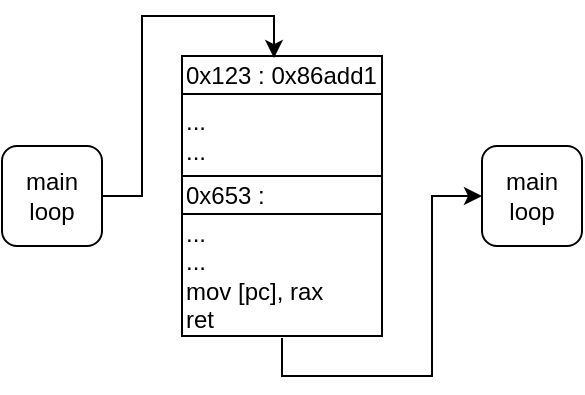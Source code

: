 <mxfile version="13.4.8" type="device"><diagram id="vPxJzHdChuSwUxNEqcOm" name="Page-1"><mxGraphModel dx="1038" dy="527" grid="1" gridSize="10" guides="1" tooltips="1" connect="1" arrows="1" fold="1" page="1" pageScale="1" pageWidth="850" pageHeight="1100" math="0" shadow="0"><root><mxCell id="0"/><mxCell id="1" parent="0"/><mxCell id="N9xjAHMJkhBv3z7uh4wi-7" value="" style="shape=table;html=1;whiteSpace=wrap;startSize=0;container=1;collapsible=0;childLayout=tableLayout;" vertex="1" parent="1"><mxGeometry x="210" y="140" width="100" height="140" as="geometry"/></mxCell><mxCell id="N9xjAHMJkhBv3z7uh4wi-8" value="" style="shape=partialRectangle;html=1;whiteSpace=wrap;collapsible=0;dropTarget=0;pointerEvents=0;fillColor=none;top=0;left=0;bottom=0;right=0;points=[[0,0.5],[1,0.5]];portConstraint=eastwest;" vertex="1" parent="N9xjAHMJkhBv3z7uh4wi-7"><mxGeometry width="100" height="19" as="geometry"/></mxCell><mxCell id="N9xjAHMJkhBv3z7uh4wi-9" value="&lt;div align=&quot;left&quot;&gt;0x123 : 0x86add1&lt;/div&gt;" style="shape=partialRectangle;html=1;whiteSpace=wrap;connectable=0;overflow=hidden;fillColor=none;top=0;left=0;bottom=0;right=0;align=left;" vertex="1" parent="N9xjAHMJkhBv3z7uh4wi-8"><mxGeometry width="100" height="19" as="geometry"/></mxCell><mxCell id="N9xjAHMJkhBv3z7uh4wi-10" value="" style="shape=partialRectangle;html=1;whiteSpace=wrap;collapsible=0;dropTarget=0;pointerEvents=0;fillColor=none;top=0;left=0;bottom=0;right=0;points=[[0,0.5],[1,0.5]];portConstraint=eastwest;" vertex="1" parent="N9xjAHMJkhBv3z7uh4wi-7"><mxGeometry y="19" width="100" height="41" as="geometry"/></mxCell><mxCell id="N9xjAHMJkhBv3z7uh4wi-11" value="&lt;div align=&quot;left&quot;&gt;...&lt;/div&gt;&lt;div align=&quot;left&quot;&gt;...&lt;br&gt;&lt;/div&gt;" style="shape=partialRectangle;html=1;whiteSpace=wrap;connectable=0;overflow=hidden;fillColor=none;top=0;left=0;bottom=0;right=0;align=left;" vertex="1" parent="N9xjAHMJkhBv3z7uh4wi-10"><mxGeometry width="100" height="41" as="geometry"/></mxCell><mxCell id="N9xjAHMJkhBv3z7uh4wi-12" value="" style="shape=partialRectangle;html=1;whiteSpace=wrap;collapsible=0;dropTarget=0;pointerEvents=0;fillColor=none;top=0;left=0;bottom=0;right=0;points=[[0,0.5],[1,0.5]];portConstraint=eastwest;align=left;" vertex="1" parent="N9xjAHMJkhBv3z7uh4wi-7"><mxGeometry y="60" width="100" height="19" as="geometry"/></mxCell><mxCell id="N9xjAHMJkhBv3z7uh4wi-13" value="&lt;div align=&quot;left&quot;&gt;0x653 :&lt;/div&gt;" style="shape=partialRectangle;html=1;whiteSpace=wrap;connectable=0;overflow=hidden;fillColor=none;top=0;left=0;bottom=0;right=0;align=left;" vertex="1" parent="N9xjAHMJkhBv3z7uh4wi-12"><mxGeometry width="100" height="19" as="geometry"/></mxCell><mxCell id="N9xjAHMJkhBv3z7uh4wi-14" value="" style="shape=partialRectangle;html=1;whiteSpace=wrap;collapsible=0;dropTarget=0;pointerEvents=0;fillColor=none;top=0;left=0;bottom=0;right=0;points=[[0,0.5],[1,0.5]];portConstraint=eastwest;" vertex="1" parent="N9xjAHMJkhBv3z7uh4wi-7"><mxGeometry y="79" width="100" height="61" as="geometry"/></mxCell><mxCell id="N9xjAHMJkhBv3z7uh4wi-15" value="&lt;div align=&quot;left&quot;&gt;...&lt;/div&gt;&lt;div align=&quot;left&quot;&gt;...&lt;/div&gt;&lt;div align=&quot;left&quot;&gt;mov [pc], rax&lt;/div&gt;&lt;div align=&quot;left&quot;&gt;ret&lt;br&gt;&lt;/div&gt;" style="shape=partialRectangle;html=1;whiteSpace=wrap;connectable=0;overflow=hidden;fillColor=none;top=0;left=0;bottom=0;right=0;align=left;" vertex="1" parent="N9xjAHMJkhBv3z7uh4wi-14"><mxGeometry width="100" height="61" as="geometry"/></mxCell><mxCell id="N9xjAHMJkhBv3z7uh4wi-21" style="edgeStyle=orthogonalEdgeStyle;rounded=0;orthogonalLoop=1;jettySize=auto;html=1;exitX=1;exitY=0.5;exitDx=0;exitDy=0;entryX=0.46;entryY=0.053;entryDx=0;entryDy=0;entryPerimeter=0;" edge="1" parent="1" source="N9xjAHMJkhBv3z7uh4wi-16" target="N9xjAHMJkhBv3z7uh4wi-8"><mxGeometry relative="1" as="geometry"/></mxCell><mxCell id="N9xjAHMJkhBv3z7uh4wi-16" value="&lt;div align=&quot;center&quot;&gt;main loop&lt;/div&gt;" style="rounded=1;whiteSpace=wrap;html=1;align=center;" vertex="1" parent="1"><mxGeometry x="120" y="185" width="50" height="50" as="geometry"/></mxCell><mxCell id="N9xjAHMJkhBv3z7uh4wi-17" value="&lt;div align=&quot;center&quot;&gt;main loop&lt;/div&gt;" style="rounded=1;whiteSpace=wrap;html=1;align=center;" vertex="1" parent="1"><mxGeometry x="360" y="185" width="50" height="50" as="geometry"/></mxCell><mxCell id="N9xjAHMJkhBv3z7uh4wi-22" style="edgeStyle=orthogonalEdgeStyle;rounded=0;orthogonalLoop=1;jettySize=auto;html=1;exitX=0.5;exitY=1.016;exitDx=0;exitDy=0;entryX=0;entryY=0.5;entryDx=0;entryDy=0;exitPerimeter=0;" edge="1" parent="1" source="N9xjAHMJkhBv3z7uh4wi-14" target="N9xjAHMJkhBv3z7uh4wi-17"><mxGeometry relative="1" as="geometry"/></mxCell></root></mxGraphModel></diagram></mxfile>